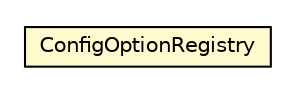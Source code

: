 #!/usr/local/bin/dot
#
# Class diagram 
# Generated by UMLGraph version R5_6-24-gf6e263 (http://www.umlgraph.org/)
#

digraph G {
	edge [fontname="Helvetica",fontsize=10,labelfontname="Helvetica",labelfontsize=10];
	node [fontname="Helvetica",fontsize=10,shape=plaintext];
	nodesep=0.25;
	ranksep=0.5;
	// org.universAAL.tools.ucc.configuration.model.ConfigOptionRegistry
	c40259 [label=<<table title="org.universAAL.tools.ucc.configuration.model.ConfigOptionRegistry" border="0" cellborder="1" cellspacing="0" cellpadding="2" port="p" bgcolor="lemonChiffon" href="./ConfigOptionRegistry.html">
		<tr><td><table border="0" cellspacing="0" cellpadding="1">
<tr><td align="center" balign="center"> ConfigOptionRegistry </td></tr>
		</table></td></tr>
		</table>>, URL="./ConfigOptionRegistry.html", fontname="Helvetica", fontcolor="black", fontsize=10.0];
}

